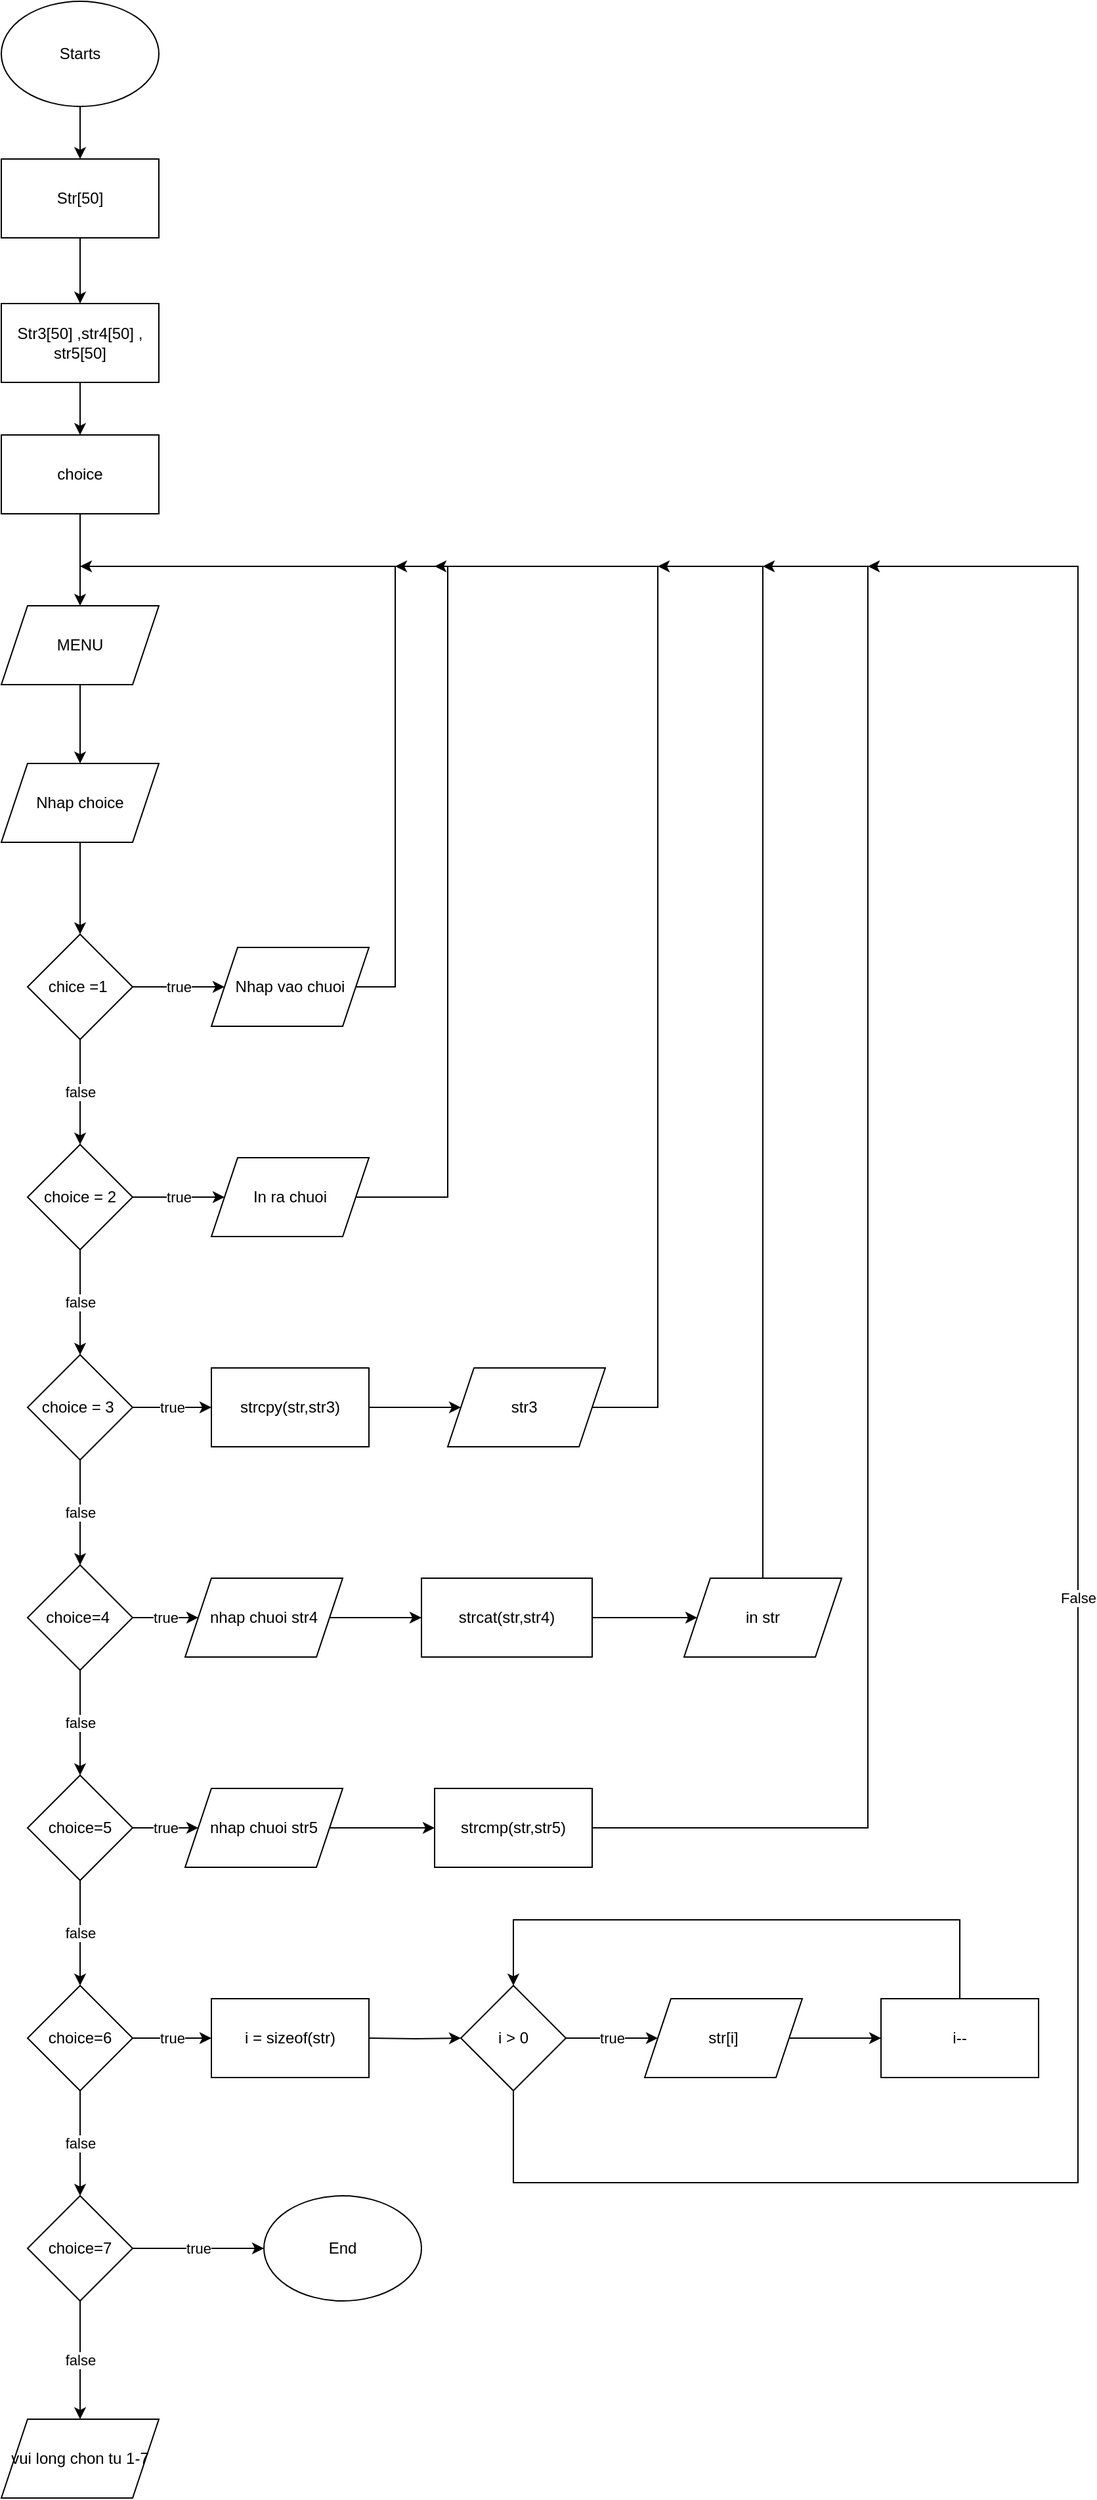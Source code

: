 <mxfile version="22.1.5" type="device">
  <diagram name="Trang-1" id="xvE2wFxqZraM6hvDg8nd">
    <mxGraphModel dx="1006" dy="559" grid="1" gridSize="10" guides="1" tooltips="1" connect="1" arrows="1" fold="1" page="1" pageScale="1" pageWidth="827" pageHeight="1169" math="0" shadow="0">
      <root>
        <mxCell id="0" />
        <mxCell id="1" parent="0" />
        <mxCell id="s3MsynB4V1aSS_GV8XWh-3" value="" style="edgeStyle=orthogonalEdgeStyle;rounded=0;orthogonalLoop=1;jettySize=auto;html=1;" edge="1" parent="1" source="s3MsynB4V1aSS_GV8XWh-1" target="s3MsynB4V1aSS_GV8XWh-2">
          <mxGeometry relative="1" as="geometry" />
        </mxCell>
        <mxCell id="s3MsynB4V1aSS_GV8XWh-1" value="Starts" style="ellipse;whiteSpace=wrap;html=1;" vertex="1" parent="1">
          <mxGeometry x="260" y="20" width="120" height="80" as="geometry" />
        </mxCell>
        <mxCell id="s3MsynB4V1aSS_GV8XWh-5" value="" style="edgeStyle=orthogonalEdgeStyle;rounded=0;orthogonalLoop=1;jettySize=auto;html=1;" edge="1" parent="1" source="s3MsynB4V1aSS_GV8XWh-2" target="s3MsynB4V1aSS_GV8XWh-4">
          <mxGeometry relative="1" as="geometry" />
        </mxCell>
        <mxCell id="s3MsynB4V1aSS_GV8XWh-2" value="Str[50]" style="whiteSpace=wrap;html=1;" vertex="1" parent="1">
          <mxGeometry x="260" y="140" width="120" height="60" as="geometry" />
        </mxCell>
        <mxCell id="s3MsynB4V1aSS_GV8XWh-20" value="" style="edgeStyle=orthogonalEdgeStyle;rounded=0;orthogonalLoop=1;jettySize=auto;html=1;" edge="1" parent="1" source="s3MsynB4V1aSS_GV8XWh-4" target="s3MsynB4V1aSS_GV8XWh-19">
          <mxGeometry relative="1" as="geometry" />
        </mxCell>
        <mxCell id="s3MsynB4V1aSS_GV8XWh-4" value="Str3[50] ,str4[50] ,&lt;br&gt;str5[50]" style="whiteSpace=wrap;html=1;" vertex="1" parent="1">
          <mxGeometry x="260" y="250" width="120" height="60" as="geometry" />
        </mxCell>
        <mxCell id="s3MsynB4V1aSS_GV8XWh-18" value="" style="edgeStyle=orthogonalEdgeStyle;rounded=0;orthogonalLoop=1;jettySize=auto;html=1;" edge="1" parent="1" source="s3MsynB4V1aSS_GV8XWh-6" target="s3MsynB4V1aSS_GV8XWh-12">
          <mxGeometry relative="1" as="geometry" />
        </mxCell>
        <mxCell id="s3MsynB4V1aSS_GV8XWh-6" value="MENU" style="shape=parallelogram;perimeter=parallelogramPerimeter;whiteSpace=wrap;html=1;fixedSize=1;" vertex="1" parent="1">
          <mxGeometry x="260" y="480" width="120" height="60" as="geometry" />
        </mxCell>
        <mxCell id="s3MsynB4V1aSS_GV8XWh-15" value="" style="edgeStyle=orthogonalEdgeStyle;rounded=0;orthogonalLoop=1;jettySize=auto;html=1;" edge="1" parent="1" source="s3MsynB4V1aSS_GV8XWh-12" target="s3MsynB4V1aSS_GV8XWh-14">
          <mxGeometry relative="1" as="geometry" />
        </mxCell>
        <mxCell id="s3MsynB4V1aSS_GV8XWh-12" value="Nhap choice" style="shape=parallelogram;perimeter=parallelogramPerimeter;whiteSpace=wrap;html=1;fixedSize=1;" vertex="1" parent="1">
          <mxGeometry x="260" y="600" width="120" height="60" as="geometry" />
        </mxCell>
        <mxCell id="s3MsynB4V1aSS_GV8XWh-17" value="true" style="edgeStyle=orthogonalEdgeStyle;rounded=0;orthogonalLoop=1;jettySize=auto;html=1;" edge="1" parent="1" source="s3MsynB4V1aSS_GV8XWh-14" target="s3MsynB4V1aSS_GV8XWh-16">
          <mxGeometry relative="1" as="geometry" />
        </mxCell>
        <mxCell id="s3MsynB4V1aSS_GV8XWh-24" value="false" style="edgeStyle=orthogonalEdgeStyle;rounded=0;orthogonalLoop=1;jettySize=auto;html=1;" edge="1" parent="1" source="s3MsynB4V1aSS_GV8XWh-14" target="s3MsynB4V1aSS_GV8XWh-23">
          <mxGeometry relative="1" as="geometry" />
        </mxCell>
        <mxCell id="s3MsynB4V1aSS_GV8XWh-14" value="chice =1&amp;nbsp;" style="rhombus;whiteSpace=wrap;html=1;" vertex="1" parent="1">
          <mxGeometry x="280" y="730" width="80" height="80" as="geometry" />
        </mxCell>
        <mxCell id="s3MsynB4V1aSS_GV8XWh-22" style="edgeStyle=orthogonalEdgeStyle;rounded=0;orthogonalLoop=1;jettySize=auto;html=1;" edge="1" parent="1" source="s3MsynB4V1aSS_GV8XWh-16">
          <mxGeometry relative="1" as="geometry">
            <mxPoint x="320" y="450" as="targetPoint" />
            <Array as="points">
              <mxPoint x="560" y="770" />
              <mxPoint x="560" y="450" />
            </Array>
          </mxGeometry>
        </mxCell>
        <mxCell id="s3MsynB4V1aSS_GV8XWh-16" value="Nhap vao chuoi" style="shape=parallelogram;perimeter=parallelogramPerimeter;whiteSpace=wrap;html=1;fixedSize=1;" vertex="1" parent="1">
          <mxGeometry x="420" y="740" width="120" height="60" as="geometry" />
        </mxCell>
        <mxCell id="s3MsynB4V1aSS_GV8XWh-21" value="" style="edgeStyle=orthogonalEdgeStyle;rounded=0;orthogonalLoop=1;jettySize=auto;html=1;" edge="1" parent="1" source="s3MsynB4V1aSS_GV8XWh-19" target="s3MsynB4V1aSS_GV8XWh-6">
          <mxGeometry relative="1" as="geometry" />
        </mxCell>
        <mxCell id="s3MsynB4V1aSS_GV8XWh-19" value="choice" style="whiteSpace=wrap;html=1;" vertex="1" parent="1">
          <mxGeometry x="260" y="350" width="120" height="60" as="geometry" />
        </mxCell>
        <mxCell id="s3MsynB4V1aSS_GV8XWh-26" value="true" style="edgeStyle=orthogonalEdgeStyle;rounded=0;orthogonalLoop=1;jettySize=auto;html=1;" edge="1" parent="1" source="s3MsynB4V1aSS_GV8XWh-23" target="s3MsynB4V1aSS_GV8XWh-25">
          <mxGeometry relative="1" as="geometry" />
        </mxCell>
        <mxCell id="s3MsynB4V1aSS_GV8XWh-29" value="false" style="edgeStyle=orthogonalEdgeStyle;rounded=0;orthogonalLoop=1;jettySize=auto;html=1;" edge="1" parent="1" source="s3MsynB4V1aSS_GV8XWh-23" target="s3MsynB4V1aSS_GV8XWh-28">
          <mxGeometry relative="1" as="geometry" />
        </mxCell>
        <mxCell id="s3MsynB4V1aSS_GV8XWh-23" value="choice = 2" style="rhombus;whiteSpace=wrap;html=1;" vertex="1" parent="1">
          <mxGeometry x="280" y="890" width="80" height="80" as="geometry" />
        </mxCell>
        <mxCell id="s3MsynB4V1aSS_GV8XWh-27" style="edgeStyle=orthogonalEdgeStyle;rounded=0;orthogonalLoop=1;jettySize=auto;html=1;" edge="1" parent="1" source="s3MsynB4V1aSS_GV8XWh-25">
          <mxGeometry relative="1" as="geometry">
            <mxPoint x="560" y="450" as="targetPoint" />
            <Array as="points">
              <mxPoint x="600" y="930" />
            </Array>
          </mxGeometry>
        </mxCell>
        <mxCell id="s3MsynB4V1aSS_GV8XWh-25" value="In ra chuoi" style="shape=parallelogram;perimeter=parallelogramPerimeter;whiteSpace=wrap;html=1;fixedSize=1;" vertex="1" parent="1">
          <mxGeometry x="420" y="900" width="120" height="60" as="geometry" />
        </mxCell>
        <mxCell id="s3MsynB4V1aSS_GV8XWh-31" value="true" style="edgeStyle=orthogonalEdgeStyle;rounded=0;orthogonalLoop=1;jettySize=auto;html=1;" edge="1" parent="1" source="s3MsynB4V1aSS_GV8XWh-28" target="s3MsynB4V1aSS_GV8XWh-30">
          <mxGeometry relative="1" as="geometry" />
        </mxCell>
        <mxCell id="s3MsynB4V1aSS_GV8XWh-36" value="false" style="edgeStyle=orthogonalEdgeStyle;rounded=0;orthogonalLoop=1;jettySize=auto;html=1;" edge="1" parent="1" source="s3MsynB4V1aSS_GV8XWh-28" target="s3MsynB4V1aSS_GV8XWh-35">
          <mxGeometry relative="1" as="geometry" />
        </mxCell>
        <mxCell id="s3MsynB4V1aSS_GV8XWh-28" value="choice = 3&amp;nbsp;" style="rhombus;whiteSpace=wrap;html=1;" vertex="1" parent="1">
          <mxGeometry x="280" y="1050" width="80" height="80" as="geometry" />
        </mxCell>
        <mxCell id="s3MsynB4V1aSS_GV8XWh-33" value="" style="edgeStyle=orthogonalEdgeStyle;rounded=0;orthogonalLoop=1;jettySize=auto;html=1;" edge="1" parent="1" source="s3MsynB4V1aSS_GV8XWh-30" target="s3MsynB4V1aSS_GV8XWh-32">
          <mxGeometry relative="1" as="geometry" />
        </mxCell>
        <mxCell id="s3MsynB4V1aSS_GV8XWh-30" value="strcpy(str,str3)" style="whiteSpace=wrap;html=1;" vertex="1" parent="1">
          <mxGeometry x="420" y="1060" width="120" height="60" as="geometry" />
        </mxCell>
        <mxCell id="s3MsynB4V1aSS_GV8XWh-34" style="edgeStyle=orthogonalEdgeStyle;rounded=0;orthogonalLoop=1;jettySize=auto;html=1;" edge="1" parent="1" source="s3MsynB4V1aSS_GV8XWh-32">
          <mxGeometry relative="1" as="geometry">
            <mxPoint x="590" y="450" as="targetPoint" />
            <Array as="points">
              <mxPoint x="760" y="1090" />
              <mxPoint x="760" y="450" />
            </Array>
          </mxGeometry>
        </mxCell>
        <mxCell id="s3MsynB4V1aSS_GV8XWh-32" value="str3&amp;nbsp;" style="shape=parallelogram;perimeter=parallelogramPerimeter;whiteSpace=wrap;html=1;fixedSize=1;" vertex="1" parent="1">
          <mxGeometry x="600" y="1060" width="120" height="60" as="geometry" />
        </mxCell>
        <mxCell id="s3MsynB4V1aSS_GV8XWh-38" value="true" style="edgeStyle=orthogonalEdgeStyle;rounded=0;orthogonalLoop=1;jettySize=auto;html=1;" edge="1" parent="1" source="s3MsynB4V1aSS_GV8XWh-35" target="s3MsynB4V1aSS_GV8XWh-37">
          <mxGeometry relative="1" as="geometry" />
        </mxCell>
        <mxCell id="s3MsynB4V1aSS_GV8XWh-45" value="false" style="edgeStyle=orthogonalEdgeStyle;rounded=0;orthogonalLoop=1;jettySize=auto;html=1;" edge="1" parent="1" source="s3MsynB4V1aSS_GV8XWh-35" target="s3MsynB4V1aSS_GV8XWh-44">
          <mxGeometry relative="1" as="geometry" />
        </mxCell>
        <mxCell id="s3MsynB4V1aSS_GV8XWh-35" value="choice=4&amp;nbsp;" style="rhombus;whiteSpace=wrap;html=1;" vertex="1" parent="1">
          <mxGeometry x="280" y="1210" width="80" height="80" as="geometry" />
        </mxCell>
        <mxCell id="s3MsynB4V1aSS_GV8XWh-40" value="" style="edgeStyle=orthogonalEdgeStyle;rounded=0;orthogonalLoop=1;jettySize=auto;html=1;" edge="1" parent="1" source="s3MsynB4V1aSS_GV8XWh-37" target="s3MsynB4V1aSS_GV8XWh-39">
          <mxGeometry relative="1" as="geometry" />
        </mxCell>
        <mxCell id="s3MsynB4V1aSS_GV8XWh-37" value="nhap chuoi str4" style="shape=parallelogram;perimeter=parallelogramPerimeter;whiteSpace=wrap;html=1;fixedSize=1;" vertex="1" parent="1">
          <mxGeometry x="400" y="1220" width="120" height="60" as="geometry" />
        </mxCell>
        <mxCell id="s3MsynB4V1aSS_GV8XWh-42" value="" style="edgeStyle=orthogonalEdgeStyle;rounded=0;orthogonalLoop=1;jettySize=auto;html=1;" edge="1" parent="1" source="s3MsynB4V1aSS_GV8XWh-39" target="s3MsynB4V1aSS_GV8XWh-41">
          <mxGeometry relative="1" as="geometry" />
        </mxCell>
        <mxCell id="s3MsynB4V1aSS_GV8XWh-39" value="strcat(str,str4)" style="whiteSpace=wrap;html=1;" vertex="1" parent="1">
          <mxGeometry x="580" y="1220" width="130" height="60" as="geometry" />
        </mxCell>
        <mxCell id="s3MsynB4V1aSS_GV8XWh-43" style="edgeStyle=orthogonalEdgeStyle;rounded=0;orthogonalLoop=1;jettySize=auto;html=1;" edge="1" parent="1" source="s3MsynB4V1aSS_GV8XWh-41">
          <mxGeometry relative="1" as="geometry">
            <mxPoint x="760" y="450" as="targetPoint" />
            <Array as="points">
              <mxPoint x="840" y="450" />
            </Array>
          </mxGeometry>
        </mxCell>
        <mxCell id="s3MsynB4V1aSS_GV8XWh-41" value="in str" style="shape=parallelogram;perimeter=parallelogramPerimeter;whiteSpace=wrap;html=1;fixedSize=1;" vertex="1" parent="1">
          <mxGeometry x="780" y="1220" width="120" height="60" as="geometry" />
        </mxCell>
        <mxCell id="s3MsynB4V1aSS_GV8XWh-47" value="true" style="edgeStyle=orthogonalEdgeStyle;rounded=0;orthogonalLoop=1;jettySize=auto;html=1;" edge="1" parent="1" source="s3MsynB4V1aSS_GV8XWh-44" target="s3MsynB4V1aSS_GV8XWh-46">
          <mxGeometry relative="1" as="geometry" />
        </mxCell>
        <mxCell id="s3MsynB4V1aSS_GV8XWh-55" value="false" style="edgeStyle=orthogonalEdgeStyle;rounded=0;orthogonalLoop=1;jettySize=auto;html=1;" edge="1" parent="1" source="s3MsynB4V1aSS_GV8XWh-44" target="s3MsynB4V1aSS_GV8XWh-54">
          <mxGeometry relative="1" as="geometry" />
        </mxCell>
        <mxCell id="s3MsynB4V1aSS_GV8XWh-44" value="choice=5" style="rhombus;whiteSpace=wrap;html=1;" vertex="1" parent="1">
          <mxGeometry x="280" y="1370" width="80" height="80" as="geometry" />
        </mxCell>
        <mxCell id="s3MsynB4V1aSS_GV8XWh-49" value="" style="edgeStyle=orthogonalEdgeStyle;rounded=0;orthogonalLoop=1;jettySize=auto;html=1;" edge="1" parent="1" source="s3MsynB4V1aSS_GV8XWh-46" target="s3MsynB4V1aSS_GV8XWh-48">
          <mxGeometry relative="1" as="geometry" />
        </mxCell>
        <mxCell id="s3MsynB4V1aSS_GV8XWh-46" value="nhap chuoi str5" style="shape=parallelogram;perimeter=parallelogramPerimeter;whiteSpace=wrap;html=1;fixedSize=1;" vertex="1" parent="1">
          <mxGeometry x="400" y="1380" width="120" height="60" as="geometry" />
        </mxCell>
        <mxCell id="s3MsynB4V1aSS_GV8XWh-53" style="edgeStyle=orthogonalEdgeStyle;rounded=0;orthogonalLoop=1;jettySize=auto;html=1;exitX=1;exitY=0.5;exitDx=0;exitDy=0;" edge="1" parent="1" source="s3MsynB4V1aSS_GV8XWh-48">
          <mxGeometry relative="1" as="geometry">
            <mxPoint x="840" y="450" as="targetPoint" />
            <mxPoint x="920" y="1410" as="sourcePoint" />
            <Array as="points">
              <mxPoint x="920" y="1410" />
              <mxPoint x="920" y="450" />
            </Array>
          </mxGeometry>
        </mxCell>
        <mxCell id="s3MsynB4V1aSS_GV8XWh-48" value="strcmp(str,str5)" style="whiteSpace=wrap;html=1;" vertex="1" parent="1">
          <mxGeometry x="590" y="1380" width="120" height="60" as="geometry" />
        </mxCell>
        <mxCell id="s3MsynB4V1aSS_GV8XWh-61" value="true" style="edgeStyle=orthogonalEdgeStyle;rounded=0;orthogonalLoop=1;jettySize=auto;html=1;" edge="1" parent="1" source="s3MsynB4V1aSS_GV8XWh-54" target="s3MsynB4V1aSS_GV8XWh-60">
          <mxGeometry relative="1" as="geometry" />
        </mxCell>
        <mxCell id="s3MsynB4V1aSS_GV8XWh-72" value="false" style="edgeStyle=orthogonalEdgeStyle;rounded=0;orthogonalLoop=1;jettySize=auto;html=1;" edge="1" parent="1" source="s3MsynB4V1aSS_GV8XWh-54" target="s3MsynB4V1aSS_GV8XWh-71">
          <mxGeometry relative="1" as="geometry" />
        </mxCell>
        <mxCell id="s3MsynB4V1aSS_GV8XWh-54" value="choice=6" style="rhombus;whiteSpace=wrap;html=1;" vertex="1" parent="1">
          <mxGeometry x="280" y="1530" width="80" height="80" as="geometry" />
        </mxCell>
        <mxCell id="s3MsynB4V1aSS_GV8XWh-59" value="" style="edgeStyle=orthogonalEdgeStyle;rounded=0;orthogonalLoop=1;jettySize=auto;html=1;" edge="1" parent="1" target="s3MsynB4V1aSS_GV8XWh-58">
          <mxGeometry relative="1" as="geometry">
            <mxPoint x="540" y="1570" as="sourcePoint" />
          </mxGeometry>
        </mxCell>
        <mxCell id="s3MsynB4V1aSS_GV8XWh-63" value="true" style="edgeStyle=orthogonalEdgeStyle;rounded=0;orthogonalLoop=1;jettySize=auto;html=1;" edge="1" parent="1" source="s3MsynB4V1aSS_GV8XWh-58" target="s3MsynB4V1aSS_GV8XWh-62">
          <mxGeometry relative="1" as="geometry" />
        </mxCell>
        <mxCell id="s3MsynB4V1aSS_GV8XWh-69" value="False" style="edgeStyle=orthogonalEdgeStyle;rounded=0;orthogonalLoop=1;jettySize=auto;html=1;" edge="1" parent="1" source="s3MsynB4V1aSS_GV8XWh-58">
          <mxGeometry relative="1" as="geometry">
            <mxPoint x="920" y="450" as="targetPoint" />
            <Array as="points">
              <mxPoint x="650" y="1680" />
              <mxPoint x="1080" y="1680" />
              <mxPoint x="1080" y="450" />
            </Array>
          </mxGeometry>
        </mxCell>
        <mxCell id="s3MsynB4V1aSS_GV8XWh-58" value="i &amp;gt; 0" style="rhombus;whiteSpace=wrap;html=1;" vertex="1" parent="1">
          <mxGeometry x="610" y="1530" width="80" height="80" as="geometry" />
        </mxCell>
        <mxCell id="s3MsynB4V1aSS_GV8XWh-60" value="i = sizeof(str)" style="whiteSpace=wrap;html=1;" vertex="1" parent="1">
          <mxGeometry x="420" y="1540" width="120" height="60" as="geometry" />
        </mxCell>
        <mxCell id="s3MsynB4V1aSS_GV8XWh-67" value="" style="edgeStyle=orthogonalEdgeStyle;rounded=0;orthogonalLoop=1;jettySize=auto;html=1;" edge="1" parent="1" source="s3MsynB4V1aSS_GV8XWh-62" target="s3MsynB4V1aSS_GV8XWh-66">
          <mxGeometry relative="1" as="geometry" />
        </mxCell>
        <mxCell id="s3MsynB4V1aSS_GV8XWh-62" value="str[i]" style="shape=parallelogram;perimeter=parallelogramPerimeter;whiteSpace=wrap;html=1;fixedSize=1;" vertex="1" parent="1">
          <mxGeometry x="750" y="1540" width="120" height="60" as="geometry" />
        </mxCell>
        <mxCell id="s3MsynB4V1aSS_GV8XWh-68" style="edgeStyle=orthogonalEdgeStyle;rounded=0;orthogonalLoop=1;jettySize=auto;html=1;entryX=0.5;entryY=0;entryDx=0;entryDy=0;" edge="1" parent="1" source="s3MsynB4V1aSS_GV8XWh-66" target="s3MsynB4V1aSS_GV8XWh-58">
          <mxGeometry relative="1" as="geometry">
            <mxPoint x="990" y="1480" as="targetPoint" />
            <Array as="points">
              <mxPoint x="990" y="1480" />
              <mxPoint x="650" y="1480" />
            </Array>
          </mxGeometry>
        </mxCell>
        <mxCell id="s3MsynB4V1aSS_GV8XWh-66" value="i--" style="whiteSpace=wrap;html=1;" vertex="1" parent="1">
          <mxGeometry x="930" y="1540" width="120" height="60" as="geometry" />
        </mxCell>
        <mxCell id="s3MsynB4V1aSS_GV8XWh-74" value="true" style="edgeStyle=orthogonalEdgeStyle;rounded=0;orthogonalLoop=1;jettySize=auto;html=1;" edge="1" parent="1" source="s3MsynB4V1aSS_GV8XWh-71" target="s3MsynB4V1aSS_GV8XWh-73">
          <mxGeometry relative="1" as="geometry" />
        </mxCell>
        <mxCell id="s3MsynB4V1aSS_GV8XWh-76" value="false" style="edgeStyle=orthogonalEdgeStyle;rounded=0;orthogonalLoop=1;jettySize=auto;html=1;" edge="1" parent="1" source="s3MsynB4V1aSS_GV8XWh-71" target="s3MsynB4V1aSS_GV8XWh-75">
          <mxGeometry relative="1" as="geometry" />
        </mxCell>
        <mxCell id="s3MsynB4V1aSS_GV8XWh-71" value="choice=7" style="rhombus;whiteSpace=wrap;html=1;" vertex="1" parent="1">
          <mxGeometry x="280" y="1690" width="80" height="80" as="geometry" />
        </mxCell>
        <mxCell id="s3MsynB4V1aSS_GV8XWh-73" value="End" style="ellipse;whiteSpace=wrap;html=1;" vertex="1" parent="1">
          <mxGeometry x="460" y="1690" width="120" height="80" as="geometry" />
        </mxCell>
        <mxCell id="s3MsynB4V1aSS_GV8XWh-75" value="vui long chon tu 1-7" style="shape=parallelogram;perimeter=parallelogramPerimeter;whiteSpace=wrap;html=1;fixedSize=1;" vertex="1" parent="1">
          <mxGeometry x="260" y="1860" width="120" height="60" as="geometry" />
        </mxCell>
      </root>
    </mxGraphModel>
  </diagram>
</mxfile>
